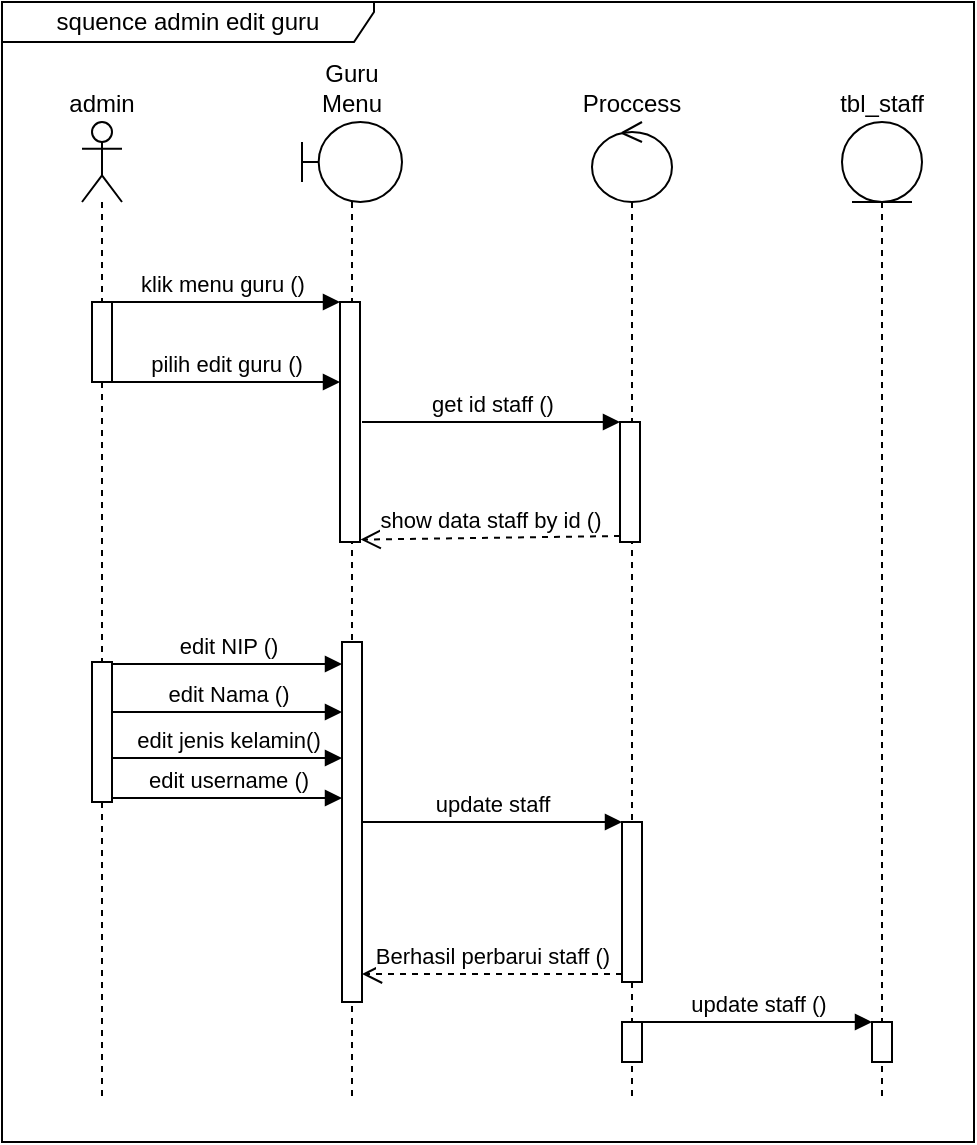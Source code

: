 <mxfile version="17.4.2" type="device"><diagram id="YW04OZU-iOZI01nlNQxz" name="Page-1"><mxGraphModel dx="1231" dy="790" grid="1" gridSize="10" guides="1" tooltips="1" connect="1" arrows="1" fold="1" page="1" pageScale="1" pageWidth="850" pageHeight="1100" math="0" shadow="0"><root><mxCell id="0"/><mxCell id="1" parent="0"/><mxCell id="RFjXHHfzHuAORrrQnQT8-1" value="Guru Menu" style="shape=umlLifeline;participant=umlBoundary;perimeter=lifelinePerimeter;whiteSpace=wrap;html=1;container=1;collapsible=0;recursiveResize=0;verticalAlign=bottom;spacingTop=36;outlineConnect=0;labelPosition=center;verticalLabelPosition=top;align=center;fontSize=12;" parent="1" vertex="1"><mxGeometry x="240" y="150" width="50" height="490" as="geometry"/></mxCell><mxCell id="RFjXHHfzHuAORrrQnQT8-24" value="" style="html=1;points=[];perimeter=orthogonalPerimeter;" parent="RFjXHHfzHuAORrrQnQT8-1" vertex="1"><mxGeometry x="19" y="90" width="10" height="120" as="geometry"/></mxCell><mxCell id="RFjXHHfzHuAORrrQnQT8-27" value="" style="html=1;points=[];perimeter=orthogonalPerimeter;" parent="RFjXHHfzHuAORrrQnQT8-1" vertex="1"><mxGeometry x="20" y="260" width="10" height="180" as="geometry"/></mxCell><mxCell id="RFjXHHfzHuAORrrQnQT8-4" value="Proccess" style="shape=umlLifeline;participant=umlControl;perimeter=lifelinePerimeter;whiteSpace=wrap;html=1;container=1;collapsible=0;recursiveResize=0;verticalAlign=bottom;spacingTop=36;outlineConnect=0;fontSize=12;labelPosition=center;verticalLabelPosition=top;align=center;" parent="1" vertex="1"><mxGeometry x="385" y="150" width="40" height="490" as="geometry"/></mxCell><mxCell id="ZLWNAgA1wy_NpQ4e543k-9" value="" style="html=1;points=[];perimeter=orthogonalPerimeter;" vertex="1" parent="RFjXHHfzHuAORrrQnQT8-4"><mxGeometry x="15" y="350" width="10" height="80" as="geometry"/></mxCell><mxCell id="ZLWNAgA1wy_NpQ4e543k-13" value="" style="html=1;points=[];perimeter=orthogonalPerimeter;" vertex="1" parent="RFjXHHfzHuAORrrQnQT8-4"><mxGeometry x="14" y="150" width="10" height="60" as="geometry"/></mxCell><mxCell id="RFjXHHfzHuAORrrQnQT8-8" value="tbl_staff" style="shape=umlLifeline;participant=umlEntity;perimeter=lifelinePerimeter;whiteSpace=wrap;html=1;container=1;collapsible=0;recursiveResize=0;verticalAlign=bottom;spacingTop=36;outlineConnect=0;fontSize=12;labelPosition=center;verticalLabelPosition=top;align=center;" parent="1" vertex="1"><mxGeometry x="510" y="150" width="40" height="490" as="geometry"/></mxCell><mxCell id="RFjXHHfzHuAORrrQnQT8-37" value="" style="html=1;points=[];perimeter=orthogonalPerimeter;" parent="RFjXHHfzHuAORrrQnQT8-8" vertex="1"><mxGeometry x="15" y="450" width="10" height="20" as="geometry"/></mxCell><mxCell id="RFjXHHfzHuAORrrQnQT8-10" value="admin" style="shape=umlLifeline;participant=umlActor;perimeter=lifelinePerimeter;whiteSpace=wrap;html=1;container=1;collapsible=0;recursiveResize=0;verticalAlign=bottom;spacingTop=36;outlineConnect=0;fontSize=12;labelPosition=center;verticalLabelPosition=top;align=center;" parent="1" vertex="1"><mxGeometry x="130" y="150" width="20" height="490" as="geometry"/></mxCell><mxCell id="RFjXHHfzHuAORrrQnQT8-11" value="" style="html=1;points=[];perimeter=orthogonalPerimeter;fontSize=12;" parent="RFjXHHfzHuAORrrQnQT8-10" vertex="1"><mxGeometry x="5" y="90" width="10" height="40" as="geometry"/></mxCell><mxCell id="ZLWNAgA1wy_NpQ4e543k-2" value="" style="html=1;points=[];perimeter=orthogonalPerimeter;" vertex="1" parent="RFjXHHfzHuAORrrQnQT8-10"><mxGeometry x="5" y="270" width="10" height="70" as="geometry"/></mxCell><mxCell id="RFjXHHfzHuAORrrQnQT8-25" value="klik menu guru ()" style="html=1;verticalAlign=bottom;endArrow=block;entryX=0;entryY=0;rounded=0;" parent="1" source="RFjXHHfzHuAORrrQnQT8-10" target="RFjXHHfzHuAORrrQnQT8-24" edge="1"><mxGeometry relative="1" as="geometry"><mxPoint x="150" y="240" as="sourcePoint"/></mxGeometry></mxCell><mxCell id="RFjXHHfzHuAORrrQnQT8-28" value="pilih edit guru ()" style="html=1;verticalAlign=bottom;endArrow=block;rounded=0;" parent="1" source="RFjXHHfzHuAORrrQnQT8-11" target="RFjXHHfzHuAORrrQnQT8-24" edge="1"><mxGeometry relative="1" as="geometry"><mxPoint x="190" y="310" as="sourcePoint"/><Array as="points"><mxPoint x="230" y="280"/></Array></mxGeometry></mxCell><mxCell id="RFjXHHfzHuAORrrQnQT8-38" value="update staff ()" style="html=1;verticalAlign=bottom;endArrow=block;entryX=0;entryY=0;rounded=0;" parent="1" source="RFjXHHfzHuAORrrQnQT8-36" target="RFjXHHfzHuAORrrQnQT8-37" edge="1"><mxGeometry relative="1" as="geometry"><mxPoint x="555" y="430" as="sourcePoint"/></mxGeometry></mxCell><mxCell id="RFjXHHfzHuAORrrQnQT8-40" value="squence admin edit guru" style="shape=umlFrame;whiteSpace=wrap;html=1;width=186;height=20;" parent="1" vertex="1"><mxGeometry x="90" y="90" width="486" height="570" as="geometry"/></mxCell><mxCell id="ZLWNAgA1wy_NpQ4e543k-3" value="edit NIP ()" style="html=1;verticalAlign=bottom;endArrow=block;rounded=0;" edge="1" parent="1"><mxGeometry width="80" relative="1" as="geometry"><mxPoint x="145" y="421" as="sourcePoint"/><mxPoint x="260" y="421" as="targetPoint"/></mxGeometry></mxCell><mxCell id="ZLWNAgA1wy_NpQ4e543k-4" value="edit Nama ()" style="html=1;verticalAlign=bottom;endArrow=block;rounded=0;" edge="1" parent="1"><mxGeometry width="80" relative="1" as="geometry"><mxPoint x="145" y="445" as="sourcePoint"/><mxPoint x="260" y="445" as="targetPoint"/></mxGeometry></mxCell><mxCell id="ZLWNAgA1wy_NpQ4e543k-5" value="edit jenis kelamin()" style="html=1;verticalAlign=bottom;endArrow=block;rounded=0;" edge="1" parent="1"><mxGeometry width="80" relative="1" as="geometry"><mxPoint x="145" y="468" as="sourcePoint"/><mxPoint x="260" y="468" as="targetPoint"/></mxGeometry></mxCell><mxCell id="ZLWNAgA1wy_NpQ4e543k-6" value="edit username ()" style="html=1;verticalAlign=bottom;endArrow=block;rounded=0;" edge="1" parent="1"><mxGeometry width="80" relative="1" as="geometry"><mxPoint x="145" y="488" as="sourcePoint"/><mxPoint x="260" y="488" as="targetPoint"/></mxGeometry></mxCell><mxCell id="ZLWNAgA1wy_NpQ4e543k-10" value="update staff" style="html=1;verticalAlign=bottom;endArrow=block;entryX=0;entryY=0;rounded=0;" edge="1" target="ZLWNAgA1wy_NpQ4e543k-9" parent="1"><mxGeometry relative="1" as="geometry"><mxPoint x="270" y="500" as="sourcePoint"/></mxGeometry></mxCell><mxCell id="ZLWNAgA1wy_NpQ4e543k-11" value="Berhasil perbarui staff ()" style="html=1;verticalAlign=bottom;endArrow=open;dashed=1;endSize=8;exitX=0;exitY=0.95;rounded=0;" edge="1" source="ZLWNAgA1wy_NpQ4e543k-9" parent="1" target="RFjXHHfzHuAORrrQnQT8-27"><mxGeometry relative="1" as="geometry"><mxPoint x="270" y="570" as="targetPoint"/></mxGeometry></mxCell><mxCell id="ZLWNAgA1wy_NpQ4e543k-14" value="get id staff ()" style="html=1;verticalAlign=bottom;endArrow=block;entryX=0;entryY=0;rounded=0;" edge="1" target="ZLWNAgA1wy_NpQ4e543k-13" parent="1"><mxGeometry relative="1" as="geometry"><mxPoint x="270" y="300" as="sourcePoint"/></mxGeometry></mxCell><mxCell id="ZLWNAgA1wy_NpQ4e543k-15" value="show data staff by id ()" style="html=1;verticalAlign=bottom;endArrow=open;dashed=1;endSize=8;exitX=0;exitY=0.95;rounded=0;entryX=1.029;entryY=0.99;entryDx=0;entryDy=0;entryPerimeter=0;" edge="1" source="ZLWNAgA1wy_NpQ4e543k-13" parent="1" target="RFjXHHfzHuAORrrQnQT8-24"><mxGeometry relative="1" as="geometry"><mxPoint x="329" y="376" as="targetPoint"/></mxGeometry></mxCell><mxCell id="RFjXHHfzHuAORrrQnQT8-36" value="" style="html=1;points=[];perimeter=orthogonalPerimeter;" parent="1" vertex="1"><mxGeometry x="400" y="600" width="10" height="20" as="geometry"/></mxCell></root></mxGraphModel></diagram></mxfile>